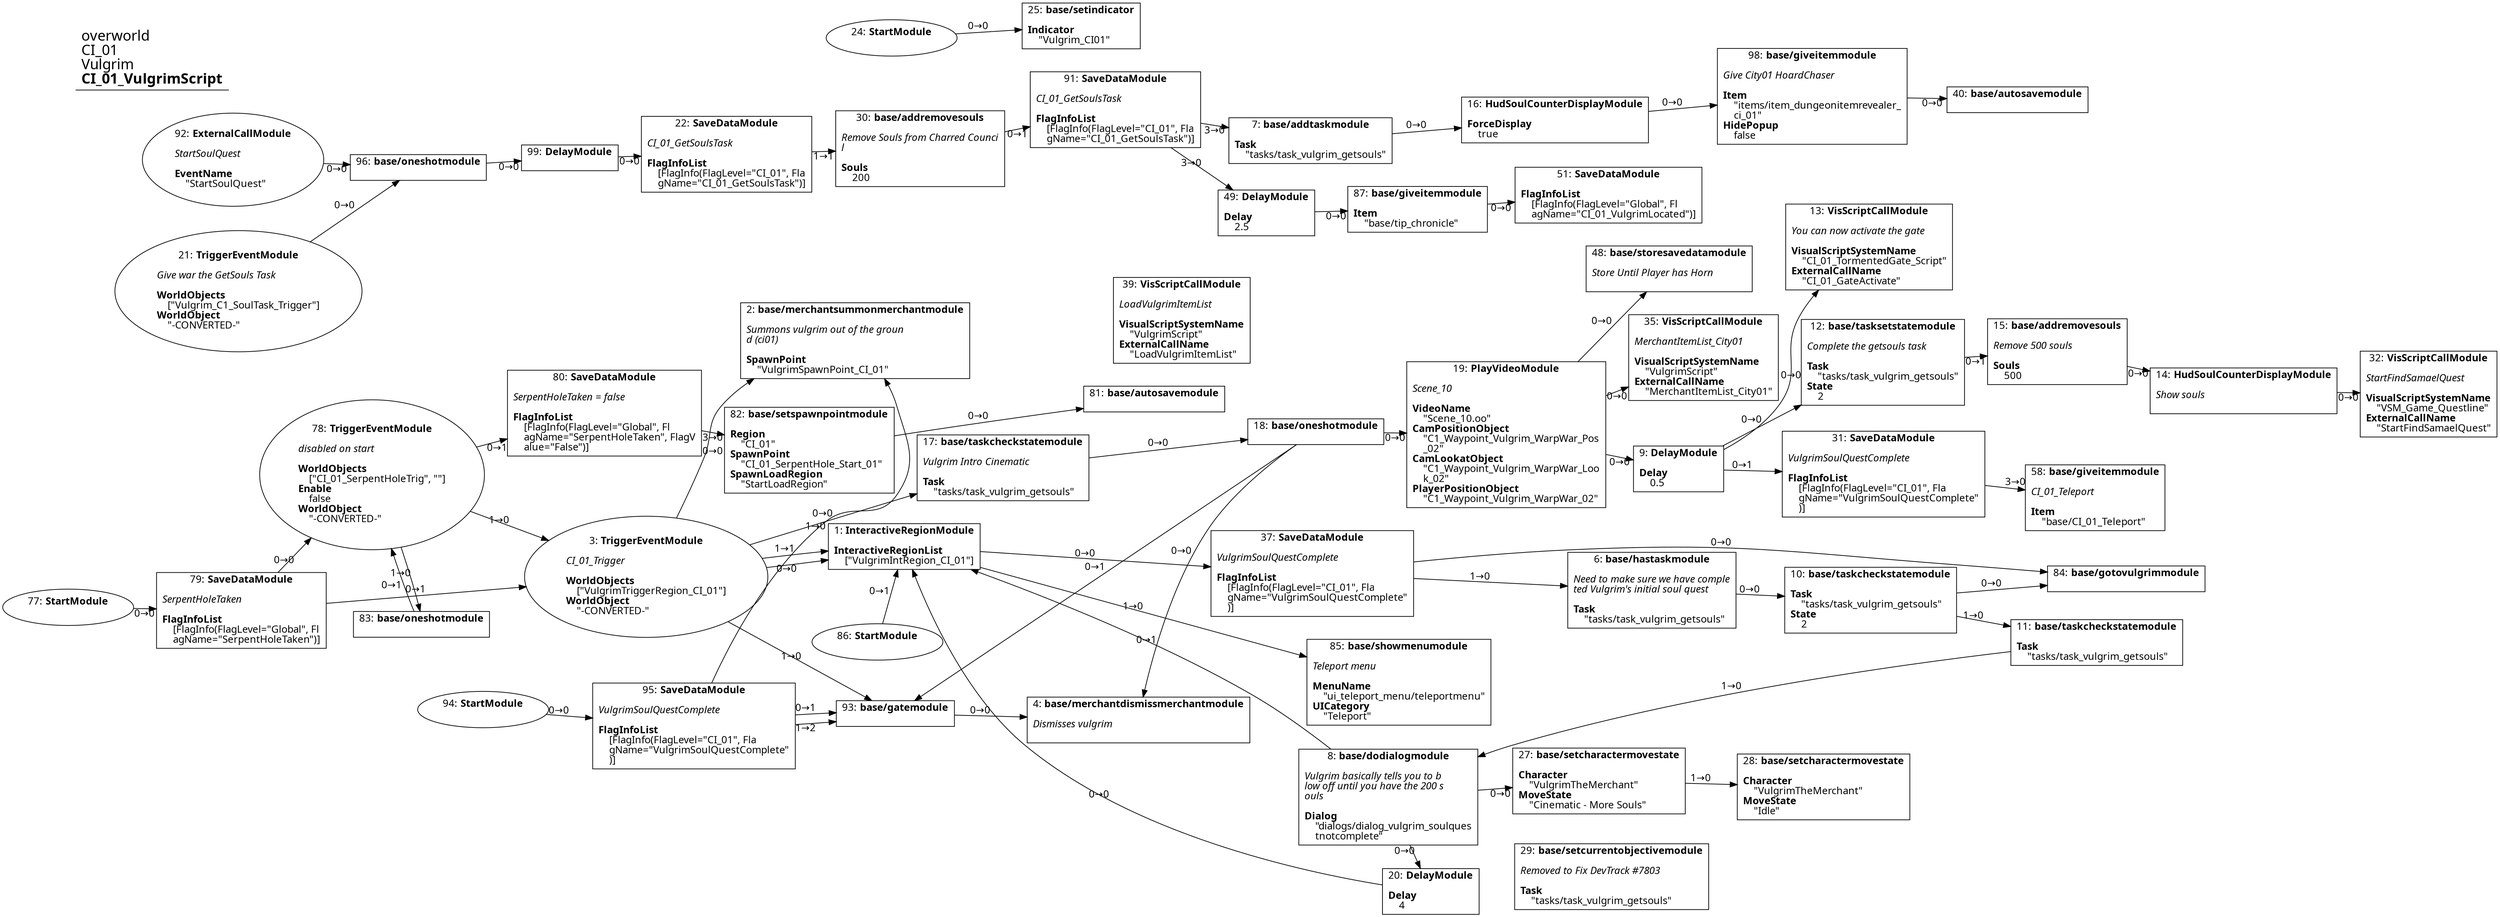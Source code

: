 digraph {
    layout = fdp;
    overlap = prism;
    sep = "+16";
    splines = spline;

    node [ shape = box ];

    graph [ fontname = "Segoe UI" ];
    node [ fontname = "Segoe UI" ];
    edge [ fontname = "Segoe UI" ];

    1 [ label = <1: <b>InteractiveRegionModule</b><br/><br/><b>InteractiveRegionList</b><br align="left"/>    [&quot;VulgrimIntRegion_CI_01&quot;]<br align="left"/>> ];
    1 [ pos = "0.497,-0.83300006!" ];
    1 -> 37 [ label = "0→0" ];
    1 -> 85 [ label = "1→0" ];

    2 [ label = <2: <b>base/merchantsummonmerchantmodule</b><br/><br/><i>Summons vulgrim out of the groun<br align="left"/>d (ci01)<br align="left"/></i><br align="left"/><b>SpawnPoint</b><br align="left"/>    &quot;VulgrimSpawnPoint_CI_01&quot;<br align="left"/>> ];
    2 [ pos = "0.52500004,-0.57100004!" ];

    3 [ label = <3: <b>TriggerEventModule</b><br/><br/><i>CI_01_Trigger<br align="left"/></i><br align="left"/><b>WorldObjects</b><br align="left"/>    [&quot;VulgrimTriggerRegion_CI_01&quot;]<br align="left"/><b>WorldObject</b><br align="left"/>    &quot;-CONVERTED-&quot;<br align="left"/>> ];
    3 [ shape = oval ]
    3 [ pos = "-0.179,-0.83300006!" ];
    3 -> 1 [ label = "1→1" ];
    3 -> 1 [ label = "0→0" ];
    3 -> 17 [ label = "0→0" ];
    3 -> 2 [ label = "0→0" ];
    3 -> 93 [ label = "1→0" ];

    4 [ label = <4: <b>base/merchantdismissmerchantmodule</b><br/><br/><i>Dismisses vulgrim<br align="left"/></i><br align="left"/>> ];
    4 [ pos = "0.54,-1.1400001!" ];

    6 [ label = <6: <b>base/hastaskmodule</b><br/><br/><i>Need to make sure we have comple<br align="left"/>ted Vulgrim's initial soul quest<br align="left"/></i><br align="left"/><b>Task</b><br align="left"/>    &quot;tasks/task_vulgrim_getsouls&quot;<br align="left"/>> ];
    6 [ pos = "1.3560001,-0.9110001!" ];
    6 -> 10 [ label = "0→0" ];

    7 [ label = <7: <b>base/addtaskmodule</b><br/><br/><b>Task</b><br align="left"/>    &quot;tasks/task_vulgrim_getsouls&quot;<br align="left"/>> ];
    7 [ pos = "0.58400005,0.031000001!" ];
    7 -> 16 [ label = "0→0" ];

    8 [ label = <8: <b>base/dodialogmodule</b><br/><br/><i>Vulgrim basically tells you to b<br align="left"/>low off until you have the 200 s<br align="left"/>ouls<br align="left"/></i><br align="left"/><b>Dialog</b><br align="left"/>    &quot;dialogs/dialog_vulgrim_soulques<br align="left"/>    tnotcomplete&quot;<br align="left"/>> ];
    8 [ pos = "1.08,-1.184!" ];
    8 -> 1 [ label = "0→1" ];
    8 -> 20 [ label = "0→0" ];
    8 -> 27 [ label = "0→0" ];

    9 [ label = <9: <b>DelayModule</b><br/><br/><b>Delay</b><br align="left"/>    0.5<br align="left"/>> ];
    9 [ pos = "1.3620001,-0.693!" ];
    9 -> 13 [ label = "0→0" ];
    9 -> 12 [ label = "0→0" ];
    9 -> 31 [ label = "0→1" ];

    10 [ label = <10: <b>base/taskcheckstatemodule</b><br/><br/><b>Task</b><br align="left"/>    &quot;tasks/task_vulgrim_getsouls&quot;<br align="left"/><b>State</b><br align="left"/>    2<br align="left"/>> ];
    10 [ pos = "1.554,-0.9110001!" ];
    10 -> 11 [ label = "1→0" ];
    10 -> 84 [ label = "0→0" ];

    11 [ label = <11: <b>base/taskcheckstatemodule</b><br/><br/><b>Task</b><br align="left"/>    &quot;tasks/task_vulgrim_getsouls&quot;<br align="left"/>> ];
    11 [ pos = "1.8130001,-0.934!" ];
    11 -> 8 [ label = "1→0" ];

    12 [ label = <12: <b>base/tasksetstatemodule</b><br/><br/><i>Complete the getsouls task<br align="left"/></i><br align="left"/><b>Task</b><br align="left"/>    &quot;tasks/task_vulgrim_getsouls&quot;<br align="left"/><b>State</b><br align="left"/>    2<br align="left"/>> ];
    12 [ pos = "1.608,-0.54800004!" ];
    12 -> 15 [ label = "0→1" ];

    13 [ label = <13: <b>VisScriptCallModule</b><br/><br/><i>You can now activate the gate<br align="left"/></i><br align="left"/><b>VisualScriptSystemName</b><br align="left"/>    &quot;CI_01_TormentedGate_Script&quot;<br align="left"/><b>ExternalCallName</b><br align="left"/>    &quot;CI_01_GateActivate&quot;<br align="left"/>> ];
    13 [ pos = "1.608,-0.462!" ];

    14 [ label = <14: <b>HudSoulCounterDisplayModule</b><br/><br/><i>Show souls<br align="left"/></i><br align="left"/>> ];
    14 [ pos = "2.0960002,-0.52500004!" ];
    14 -> 32 [ label = "0→0" ];

    15 [ label = <15: <b>base/addremovesouls</b><br/><br/><i>Remove 500 souls<br align="left"/></i><br align="left"/><b>Souls</b><br align="left"/>    500<br align="left"/>> ];
    15 [ pos = "1.8390001,-0.52500004!" ];
    15 -> 14 [ label = "0→0" ];

    16 [ label = <16: <b>HudSoulCounterDisplayModule</b><br/><br/><b>ForceDisplay</b><br align="left"/>    true<br align="left"/>> ];
    16 [ pos = "0.836,0.031000001!" ];
    16 -> 98 [ label = "0→0" ];

    17 [ label = <17: <b>base/taskcheckstatemodule</b><br/><br/><i>Vulgrim Intro Cinematic<br align="left"/></i><br align="left"/><b>Task</b><br align="left"/>    &quot;tasks/task_vulgrim_getsouls&quot;<br align="left"/>> ];
    17 [ pos = "0.70400006,-0.693!" ];
    17 -> 18 [ label = "0→0" ];

    18 [ label = <18: <b>base/oneshotmodule</b><br/><br/>> ];
    18 [ pos = "0.97,-0.693!" ];
    18 -> 19 [ label = "0→0" ];
    18 -> 93 [ label = "0→1" ];
    18 -> 4 [ label = "0→0" ];

    19 [ label = <19: <b>PlayVideoModule</b><br/><br/><i>Scene_10<br align="left"/></i><br align="left"/><b>VideoName</b><br align="left"/>    &quot;Scene_10.oo&quot;<br align="left"/><b>CamPositionObject</b><br align="left"/>    &quot;C1_Waypoint_Vulgrim_WarpWar_Pos<br align="left"/>    _02&quot;<br align="left"/><b>CamLookatObject</b><br align="left"/>    &quot;C1_Waypoint_Vulgrim_WarpWar_Loo<br align="left"/>    k_02&quot;<br align="left"/><b>PlayerPositionObject</b><br align="left"/>    &quot;C1_Waypoint_Vulgrim_WarpWar_02&quot;<br align="left"/>> ];
    19 [ pos = "1.161,-0.693!" ];
    19 -> 9 [ label = "0→0" ];
    19 -> 35 [ label = "0→0" ];
    19 -> 48 [ label = "0→0" ];

    20 [ label = <20: <b>DelayModule</b><br/><br/><b>Delay</b><br align="left"/>    4<br align="left"/>> ];
    20 [ pos = "1.126,-1.3850001!" ];
    20 -> 1 [ label = "0→0" ];

    21 [ label = <21: <b>TriggerEventModule</b><br/><br/><i>Give war the GetSouls Task<br align="left"/></i><br align="left"/><b>WorldObjects</b><br align="left"/>    [&quot;Vulgrim_C1_SoulTask_Trigger&quot;]<br align="left"/><b>WorldObject</b><br align="left"/>    &quot;-CONVERTED-&quot;<br align="left"/>> ];
    21 [ shape = oval ]
    21 [ pos = "-0.76600003,-0.044000003!" ];
    21 -> 96 [ label = "0→0" ];

    22 [ label = <22: <b>SaveDataModule</b><br/><br/><i>CI_01_GetSoulsTask<br align="left"/></i><br align="left"/><b>FlagInfoList</b><br align="left"/>    [FlagInfo(FlagLevel=&quot;CI_01&quot;, Fla<br align="left"/>    gName=&quot;CI_01_GetSoulsTask&quot;)]<br align="left"/>> ];
    22 [ pos = "-0.10300001,0.054!" ];
    22 -> 30 [ label = "1→1" ];

    24 [ label = <24: <b>StartModule</b><br/><br/>> ];
    24 [ shape = oval ]
    24 [ pos = "-0.102000006,0.33400002!" ];
    24 -> 25 [ label = "0→0" ];

    25 [ label = <25: <b>base/setindicator</b><br/><br/><b>Indicator</b><br align="left"/>    &quot;Vulgrim_CI01&quot;<br align="left"/>> ];
    25 [ pos = "0.116000004,0.33400002!" ];

    27 [ label = <27: <b>base/setcharactermovestate</b><br/><br/><b>Character</b><br align="left"/>    &quot;VulgrimTheMerchant&quot;<br align="left"/><b>MoveState</b><br align="left"/>    &quot;Cinematic - More Souls&quot;<br align="left"/>> ];
    27 [ pos = "1.3460001,-1.184!" ];
    27 -> 28 [ label = "1→0" ];

    28 [ label = <28: <b>base/setcharactermovestate</b><br/><br/><b>Character</b><br align="left"/>    &quot;VulgrimTheMerchant&quot;<br align="left"/><b>MoveState</b><br align="left"/>    &quot;Idle&quot;<br align="left"/>> ];
    28 [ pos = "1.6620001,-1.207!" ];

    29 [ label = <29: <b>base/setcurrentobjectivemodule</b><br/><br/><i>Removed to Fix DevTrack #7803<br align="left"/></i><br align="left"/><b>Task</b><br align="left"/>    &quot;tasks/task_vulgrim_getsouls&quot;<br align="left"/>> ];
    29 [ pos = "1.343,-1.3440001!" ];

    30 [ label = <30: <b>base/addremovesouls</b><br/><br/><i>Remove Souls from Charred Counci<br align="left"/>l<br align="left"/></i><br align="left"/><b>Souls</b><br align="left"/>    200<br align="left"/>> ];
    30 [ pos = "0.116000004,0.054!" ];
    30 -> 91 [ label = "0→1" ];

    31 [ label = <31: <b>SaveDataModule</b><br/><br/><i>VulgrimSoulQuestComplete<br align="left"/></i><br align="left"/><b>FlagInfoList</b><br align="left"/>    [FlagInfo(FlagLevel=&quot;CI_01&quot;, Fla<br align="left"/>    gName=&quot;VulgrimSoulQuestComplete&quot;<br align="left"/>    )]<br align="left"/>> ];
    31 [ pos = "1.577,-0.67!" ];
    31 -> 58 [ label = "3→0" ];

    32 [ label = <32: <b>VisScriptCallModule</b><br/><br/><i>StartFindSamaelQuest<br align="left"/></i><br align="left"/><b>VisualScriptSystemName</b><br align="left"/>    &quot;VSM_Game_Questline&quot;<br align="left"/><b>ExternalCallName</b><br align="left"/>    &quot;StartFindSamaelQuest&quot;<br align="left"/>> ];
    32 [ pos = "2.335,-0.52500004!" ];

    35 [ label = <35: <b>VisScriptCallModule</b><br/><br/><i>MerchantItemList_City01<br align="left"/></i><br align="left"/><b>VisualScriptSystemName</b><br align="left"/>    &quot;VulgrimScript&quot;<br align="left"/><b>ExternalCallName</b><br align="left"/>    &quot;MerchantItemList_City01&quot;<br align="left"/>> ];
    35 [ pos = "1.386,-0.572!" ];

    37 [ label = <37: <b>SaveDataModule</b><br/><br/><i>VulgrimSoulQuestComplete<br align="left"/></i><br align="left"/><b>FlagInfoList</b><br align="left"/>    [FlagInfo(FlagLevel=&quot;CI_01&quot;, Fla<br align="left"/>    gName=&quot;VulgrimSoulQuestComplete&quot;<br align="left"/>    )]<br align="left"/>> ];
    37 [ pos = "1.028,-0.83300006!" ];
    37 -> 6 [ label = "1→0" ];
    37 -> 84 [ label = "0→0" ];

    39 [ label = <39: <b>VisScriptCallModule</b><br/><br/><i>LoadVulgrimItemList<br align="left"/></i><br align="left"/><b>VisualScriptSystemName</b><br align="left"/>    &quot;VulgrimScript&quot;<br align="left"/><b>ExternalCallName</b><br align="left"/>    &quot;LoadVulgrimItemList&quot;<br align="left"/>> ];
    39 [ pos = "0.83000004,-0.57100004!" ];

    40 [ label = <40: <b>base/autosavemodule</b><br/><br/>> ];
    40 [ pos = "1.2720001,0.031000001!" ];

    48 [ label = <48: <b>base/storesavedatamodule</b><br/><br/><i>Store Until Player has Horn<br align="left"/></i><br align="left"/>> ];
    48 [ pos = "1.3690001,-0.48000002!" ];

    49 [ label = <49: <b>DelayModule</b><br/><br/><b>Delay</b><br align="left"/>    2.5<br align="left"/>> ];
    49 [ pos = "0.56700003,-0.05!" ];
    49 -> 87 [ label = "0→0" ];

    51 [ label = <51: <b>SaveDataModule</b><br/><br/><b>FlagInfoList</b><br align="left"/>    [FlagInfo(FlagLevel=&quot;Global&quot;, Fl<br align="left"/>    agName=&quot;CI_01_VulgrimLocated&quot;)]<br align="left"/>> ];
    51 [ pos = "0.878,-0.05!" ];

    58 [ label = <58: <b>base/giveitemmodule</b><br/><br/><i>CI_01_Teleport<br align="left"/></i><br align="left"/><b>Item</b><br align="left"/>    &quot;base/CI_01_Teleport&quot;<br align="left"/>> ];
    58 [ pos = "1.8000001,-0.716!" ];

    77 [ label = <77: <b>StartModule</b><br/><br/>> ];
    77 [ shape = oval ]
    77 [ pos = "-1.047,-0.855!" ];
    77 -> 79 [ label = "0→0" ];

    78 [ label = <78: <b>TriggerEventModule</b><br/><br/><i>disabled on start<br align="left"/></i><br align="left"/><b>WorldObjects</b><br align="left"/>    [&quot;CI_01_SerpentHoleTrig&quot;, &quot;&quot;]<br align="left"/><b>Enable</b><br align="left"/>    false<br align="left"/><b>WorldObject</b><br align="left"/>    &quot;-CONVERTED-&quot;<br align="left"/>> ];
    78 [ shape = oval ]
    78 [ pos = "-0.60200006,-0.68600005!" ];
    78 -> 80 [ label = "0→1" ];
    78 -> 83 [ label = "1→0" ];
    78 -> 3 [ label = "1→0" ];

    79 [ label = <79: <b>SaveDataModule</b><br/><br/><i>SerpentHoleTaken<br align="left"/></i><br align="left"/><b>FlagInfoList</b><br align="left"/>    [FlagInfo(FlagLevel=&quot;Global&quot;, Fl<br align="left"/>    agName=&quot;SerpentHoleTaken&quot;)]<br align="left"/>> ];
    79 [ pos = "-0.84700006,-0.855!" ];
    79 -> 78 [ label = "0→0" ];
    79 -> 3 [ label = "0→1" ];

    80 [ label = <80: <b>SaveDataModule</b><br/><br/><i>SerpentHoleTaken = false<br align="left"/></i><br align="left"/><b>FlagInfoList</b><br align="left"/>    [FlagInfo(FlagLevel=&quot;Global&quot;, Fl<br align="left"/>    agName=&quot;SerpentHoleTaken&quot;, FlagV<br align="left"/>    alue=&quot;False&quot;)]<br align="left"/>> ];
    80 [ pos = "-0.20300001,-0.64100003!" ];
    80 -> 82 [ label = "3→0" ];

    81 [ label = <81: <b>base/autosavemodule</b><br/><br/>> ];
    81 [ pos = "0.19900002,-0.68700004!" ];

    82 [ label = <82: <b>base/setspawnpointmodule</b><br/><br/><b>Region</b><br align="left"/>    &quot;CI_01&quot;<br align="left"/><b>SpawnPoint</b><br align="left"/>    &quot;CI_01_SerpentHole_Start_01&quot;<br align="left"/><b>SpawnLoadRegion</b><br align="left"/>    &quot;StartLoadRegion&quot;<br align="left"/>> ];
    82 [ pos = "-0.003,-0.68700004!" ];
    82 -> 81 [ label = "0→0" ];

    83 [ label = <83: <b>base/oneshotmodule</b><br/><br/>> ];
    83 [ pos = "-0.57100004,-0.92700005!" ];
    83 -> 78 [ label = "0→1" ];

    84 [ label = <84: <b>base/gotovulgrimmodule</b><br/><br/>> ];
    84 [ pos = "1.845,-0.83300006!" ];

    85 [ label = <85: <b>base/showmenumodule</b><br/><br/><i>Teleport menu<br align="left"/></i><br align="left"/><b>MenuName</b><br align="left"/>    &quot;ui_teleport_menu/teleportmenu&quot;<br align="left"/><b>UICategory</b><br align="left"/>    &quot;Teleport&quot;<br align="left"/>> ];
    85 [ pos = "1.1040001,-1.024!" ];

    86 [ label = <86: <b>StartModule</b><br/><br/>> ];
    86 [ shape = oval ]
    86 [ pos = "0.27600002,-0.95000005!" ];
    86 -> 1 [ label = "0→1" ];

    87 [ label = <87: <b>base/giveitemmodule</b><br/><br/><b>Item</b><br align="left"/>    &quot;base/tip_chronicle&quot;<br align="left"/>> ];
    87 [ pos = "0.72,-0.05!" ];
    87 -> 51 [ label = "0→0" ];

    91 [ label = <91: <b>SaveDataModule</b><br/><br/><i>CI_01_GetSoulsTask<br align="left"/></i><br align="left"/><b>FlagInfoList</b><br align="left"/>    [FlagInfo(FlagLevel=&quot;CI_01&quot;, Fla<br align="left"/>    gName=&quot;CI_01_GetSoulsTask&quot;)]<br align="left"/>> ];
    91 [ pos = "0.342,0.07700001!" ];
    91 -> 7 [ label = "3→0" ];
    91 -> 49 [ label = "3→0" ];

    92 [ label = <92: <b>ExternalCallModule</b><br/><br/><i>StartSoulQuest<br align="left"/></i><br align="left"/><b>EventName</b><br align="left"/>    &quot;StartSoulQuest&quot;<br align="left"/>> ];
    92 [ shape = oval ]
    92 [ pos = "-0.76500005,0.054!" ];
    92 -> 96 [ label = "0→0" ];

    93 [ label = <93: <b>base/gatemodule</b><br/><br/>> ];
    93 [ pos = "0.35200003,-1.1400001!" ];
    93 -> 4 [ label = "0→0" ];

    94 [ label = <94: <b>StartModule</b><br/><br/>> ];
    94 [ shape = oval ]
    94 [ pos = "-0.36200002,-1.1630001!" ];
    94 -> 95 [ label = "0→0" ];

    95 [ label = <95: <b>SaveDataModule</b><br/><br/><i>VulgrimSoulQuestComplete<br align="left"/></i><br align="left"/><b>FlagInfoList</b><br align="left"/>    [FlagInfo(FlagLevel=&quot;CI_01&quot;, Fla<br align="left"/>    gName=&quot;VulgrimSoulQuestComplete&quot;<br align="left"/>    )]<br align="left"/>> ];
    95 [ pos = "-0.136,-1.1630001!" ];
    95 -> 2 [ label = "1→0" ];
    95 -> 93 [ label = "0→1" ];
    95 -> 93 [ label = "1→2" ];

    96 [ label = <96: <b>base/oneshotmodule</b><br/><br/>> ];
    96 [ pos = "-0.499,0.054!" ];
    96 -> 99 [ label = "0→0" ];

    98 [ label = <98: <b>base/giveitemmodule</b><br/><br/><i>Give City01 HoardChaser<br align="left"/></i><br align="left"/><b>Item</b><br align="left"/>    &quot;items/item_dungeonitemrevealer_<br align="left"/>    ci_01&quot;<br align="left"/><b>HidePopup</b><br align="left"/>    false<br align="left"/>> ];
    98 [ pos = "1.069,0.031000001!" ];
    98 -> 40 [ label = "0→0" ];

    99 [ label = <99: <b>DelayModule</b><br/><br/>> ];
    99 [ pos = "-0.305,0.054!" ];
    99 -> 22 [ label = "0→0" ];

    title [ pos = "-1.0480001,0.335!" ];
    title [ shape = underline ];
    title [ label = <<font point-size="20">overworld<br align="left"/>CI_01<br align="left"/>Vulgrim<br align="left"/><b>CI_01_VulgrimScript</b><br align="left"/></font>> ];
}
